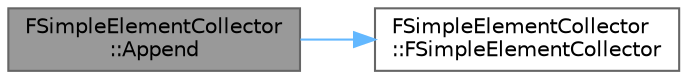 digraph "FSimpleElementCollector::Append"
{
 // INTERACTIVE_SVG=YES
 // LATEX_PDF_SIZE
  bgcolor="transparent";
  edge [fontname=Helvetica,fontsize=10,labelfontname=Helvetica,labelfontsize=10];
  node [fontname=Helvetica,fontsize=10,shape=box,height=0.2,width=0.4];
  rankdir="LR";
  Node1 [id="Node000001",label="FSimpleElementCollector\l::Append",height=0.2,width=0.4,color="gray40", fillcolor="grey60", style="filled", fontcolor="black",tooltip="Appends contents of another batched elements into this one and clears the other one."];
  Node1 -> Node2 [id="edge1_Node000001_Node000002",color="steelblue1",style="solid",tooltip=" "];
  Node2 [id="Node000002",label="FSimpleElementCollector\l::FSimpleElementCollector",height=0.2,width=0.4,color="grey40", fillcolor="white", style="filled",URL="$de/ddb/classFSimpleElementCollector.html#a70f0aae69cabdefa7babf066f23ce502",tooltip=" "];
}
